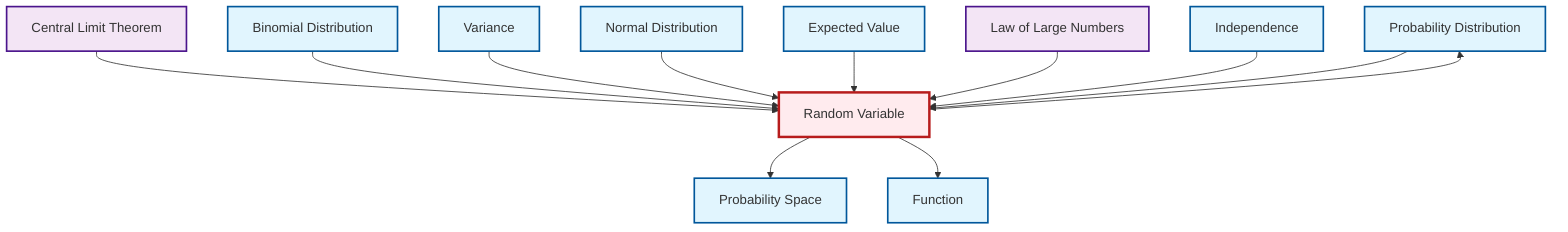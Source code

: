 graph TD
    classDef definition fill:#e1f5fe,stroke:#01579b,stroke-width:2px
    classDef theorem fill:#f3e5f5,stroke:#4a148c,stroke-width:2px
    classDef axiom fill:#fff3e0,stroke:#e65100,stroke-width:2px
    classDef example fill:#e8f5e9,stroke:#1b5e20,stroke-width:2px
    classDef current fill:#ffebee,stroke:#b71c1c,stroke-width:3px
    def-probability-space["Probability Space"]:::definition
    def-probability-distribution["Probability Distribution"]:::definition
    thm-central-limit["Central Limit Theorem"]:::theorem
    def-independence["Independence"]:::definition
    def-variance["Variance"]:::definition
    def-function["Function"]:::definition
    def-random-variable["Random Variable"]:::definition
    def-normal-distribution["Normal Distribution"]:::definition
    def-binomial-distribution["Binomial Distribution"]:::definition
    def-expectation["Expected Value"]:::definition
    thm-law-of-large-numbers["Law of Large Numbers"]:::theorem
    thm-central-limit --> def-random-variable
    def-random-variable --> def-probability-space
    def-binomial-distribution --> def-random-variable
    def-random-variable --> def-probability-distribution
    def-variance --> def-random-variable
    def-random-variable --> def-function
    def-normal-distribution --> def-random-variable
    def-expectation --> def-random-variable
    thm-law-of-large-numbers --> def-random-variable
    def-independence --> def-random-variable
    def-probability-distribution --> def-random-variable
    class def-random-variable current